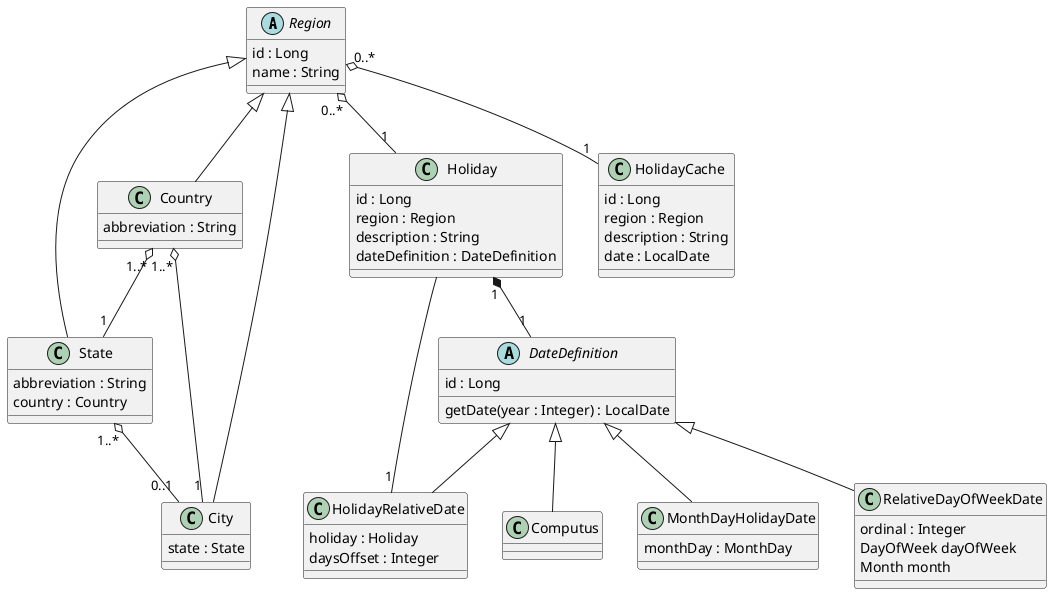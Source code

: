 @startuml
abstract class Region {
	id : Long
	name : String
}

class Country {
	abbreviation : String
}

Region <|-- Country

class State {
	abbreviation : String
	country : Country
}

Region <|-- State
Country "1..*" o-- "1" State

class City {
	state : State
}

Region <|-- City
State "1..*" o-- "0..1" City
Country "1..*" o-- "1" City

class Holiday {
	id : Long
	region : Region
	description : String
	dateDefinition : DateDefinition
}

Region "0..*" o-- "1" Holiday
Holiday "1" *-- "1" DateDefinition

abstract class DateDefinition {
	id : Long
	getDate(year : Integer) : LocalDate
}

class Computus {
}

DateDefinition <|-- Computus

class HolidayRelativeDate {
	holiday : Holiday
	daysOffset : Integer
}

DateDefinition <|-- HolidayRelativeDate
HolidayRelativeDate "1" -- Holiday

class MonthDayHolidayDate {
	monthDay : MonthDay
}

DateDefinition <|-- MonthDayHolidayDate

class RelativeDayOfWeekDate {
	ordinal : Integer
	DayOfWeek dayOfWeek
	Month month
}

DateDefinition <|-- RelativeDayOfWeekDate

class HolidayCache {
	id : Long
	region : Region
	description : String
	date : LocalDate
}

Region "0..*" o-- "1" HolidayCache

@enduml